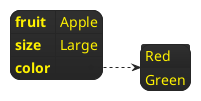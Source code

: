 ' Do not edit
' Theme Gallery
' autogenerated by script
'
@startjson
!theme black-knight
#highlight "color" / "0"
{
   "fruit":"Apple",
   "size": "Large",
   "color": ["Red", "Green"]
}
@endjson
